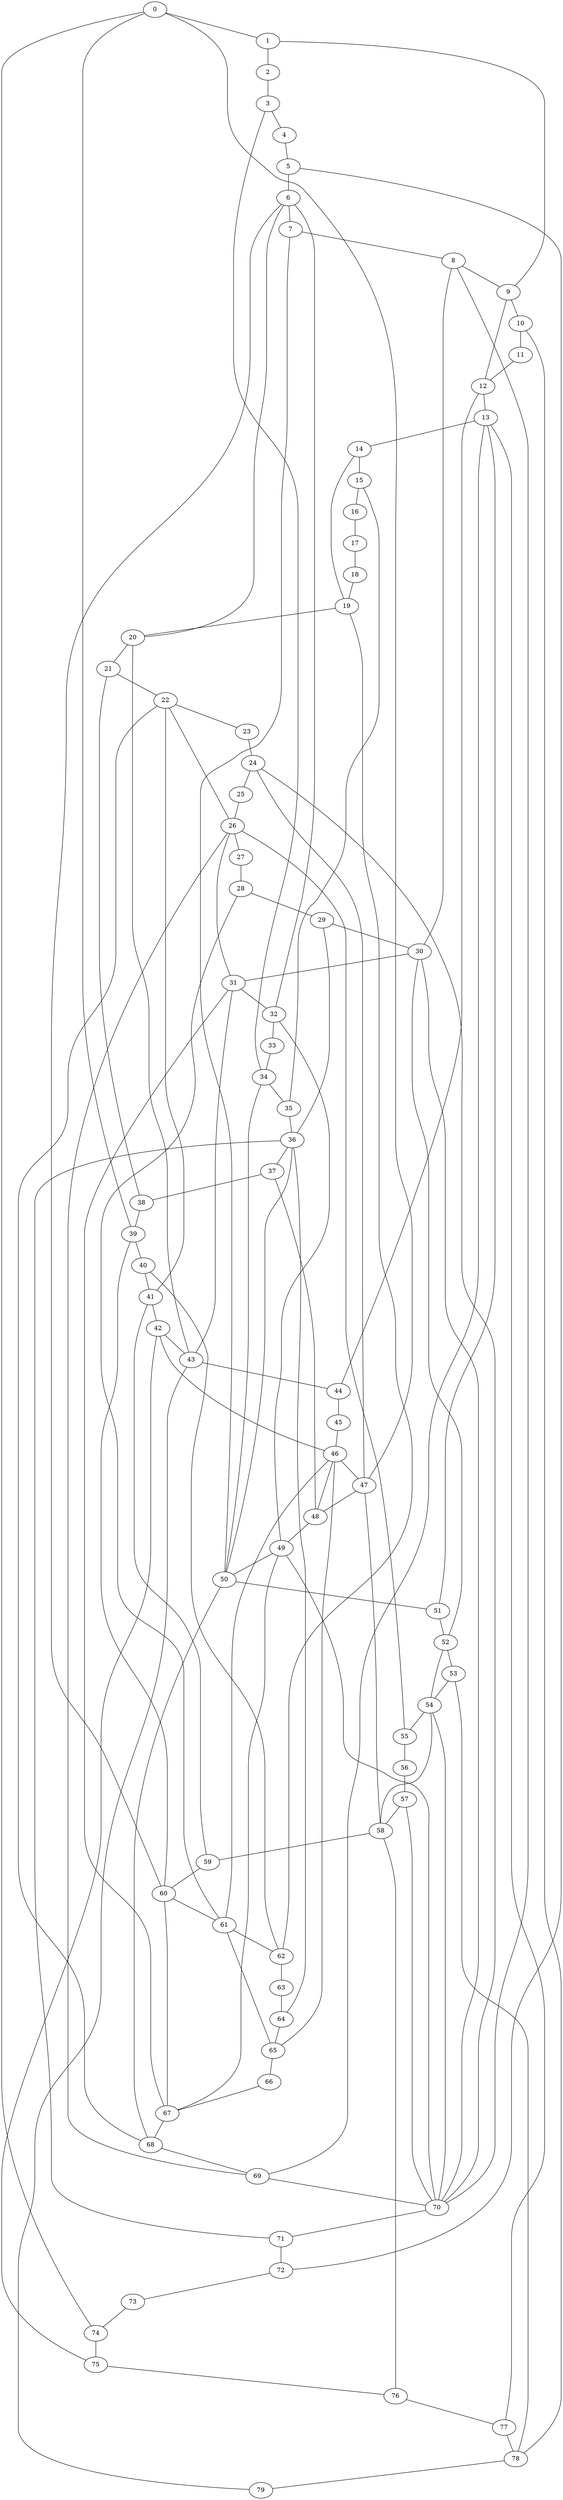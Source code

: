 
graph graphname {
    0 -- 1
0 -- 47
0 -- 74
0 -- 39
1 -- 2
1 -- 9
2 -- 3
3 -- 4
3 -- 34
4 -- 5
5 -- 6
5 -- 72
6 -- 7
6 -- 32
6 -- 60
6 -- 20
7 -- 8
7 -- 50
8 -- 9
8 -- 30
8 -- 70
9 -- 10
9 -- 12
10 -- 11
10 -- 78
11 -- 12
12 -- 13
12 -- 44
13 -- 14
13 -- 69
13 -- 51
13 -- 77
14 -- 15
14 -- 19
15 -- 16
15 -- 35
16 -- 17
17 -- 18
18 -- 19
19 -- 20
19 -- 62
20 -- 21
20 -- 43
21 -- 22
21 -- 38
22 -- 23
22 -- 68
22 -- 41
22 -- 26
23 -- 24
24 -- 25
24 -- 70
24 -- 47
25 -- 26
26 -- 27
26 -- 69
26 -- 31
26 -- 55
27 -- 28
28 -- 29
28 -- 61
29 -- 30
29 -- 36
30 -- 31
30 -- 70
30 -- 52
31 -- 32
31 -- 67
31 -- 43
32 -- 33
32 -- 49
33 -- 34
34 -- 35
34 -- 50
35 -- 36
36 -- 37
36 -- 50
36 -- 71
36 -- 64
37 -- 38
37 -- 48
38 -- 39
39 -- 40
39 -- 60
40 -- 41
40 -- 62
41 -- 42
41 -- 59
42 -- 43
42 -- 75
42 -- 46
43 -- 44
43 -- 79
44 -- 45
45 -- 46
46 -- 47
46 -- 65
46 -- 48
46 -- 61
47 -- 48
47 -- 58
48 -- 49
49 -- 50
49 -- 70
49 -- 67
50 -- 51
50 -- 68
51 -- 52
52 -- 53
52 -- 54
53 -- 54
53 -- 78
54 -- 55
54 -- 58
54 -- 70
55 -- 56
56 -- 57
57 -- 58
57 -- 70
58 -- 59
58 -- 76
59 -- 60
60 -- 61
60 -- 67
61 -- 62
61 -- 65
62 -- 63
63 -- 64
64 -- 65
65 -- 66
66 -- 67
67 -- 68
68 -- 69
69 -- 70
70 -- 71
71 -- 72
72 -- 73
73 -- 74
74 -- 75
75 -- 76
76 -- 77
77 -- 78
78 -- 79

}
